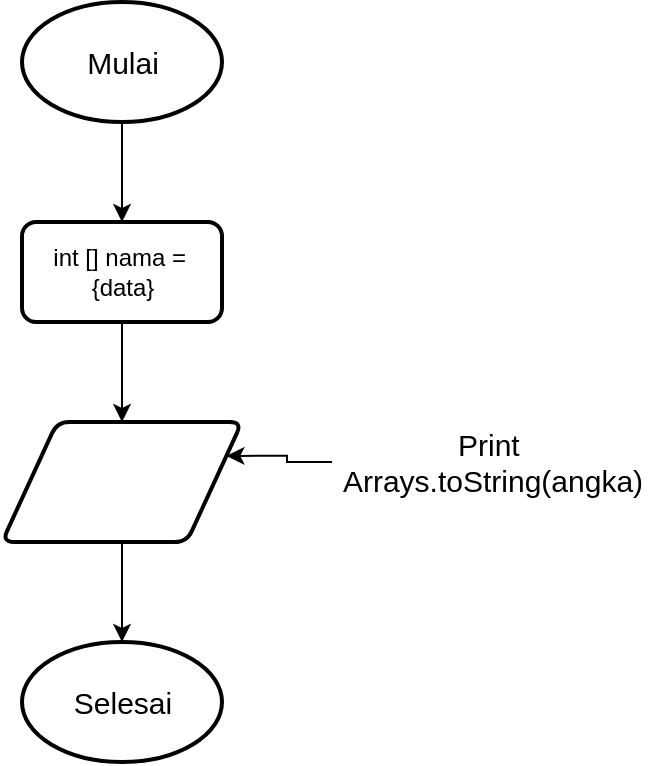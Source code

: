 <mxfile version="13.0.3" type="device"><diagram id="C5RBs43oDa-KdzZeNtuy" name="Page-1"><mxGraphModel dx="852" dy="534" grid="1" gridSize="10" guides="1" tooltips="1" connect="1" arrows="1" fold="1" page="1" pageScale="1" pageWidth="1169" pageHeight="827" math="0" shadow="0"><root><mxCell id="WIyWlLk6GJQsqaUBKTNV-0"/><mxCell id="WIyWlLk6GJQsqaUBKTNV-1" parent="WIyWlLk6GJQsqaUBKTNV-0"/><mxCell id="jq3QUwwjzG7gPQyIG939-3" style="edgeStyle=orthogonalEdgeStyle;rounded=0;orthogonalLoop=1;jettySize=auto;html=1;entryX=0.5;entryY=0;entryDx=0;entryDy=0;" parent="WIyWlLk6GJQsqaUBKTNV-1" source="jq3QUwwjzG7gPQyIG939-0" target="JThGJ-OxZPkmwy8dGd0H-0" edge="1"><mxGeometry relative="1" as="geometry"><mxPoint x="400" y="220" as="targetPoint"/></mxGeometry></mxCell><mxCell id="jq3QUwwjzG7gPQyIG939-0" value="" style="strokeWidth=2;html=1;shape=mxgraph.flowchart.start_1;whiteSpace=wrap;" parent="WIyWlLk6GJQsqaUBKTNV-1" vertex="1"><mxGeometry x="350" y="120" width="100" height="60" as="geometry"/></mxCell><mxCell id="jq3QUwwjzG7gPQyIG939-1" value="" style="strokeWidth=2;html=1;shape=mxgraph.flowchart.start_1;whiteSpace=wrap;" parent="WIyWlLk6GJQsqaUBKTNV-1" vertex="1"><mxGeometry x="350" y="440" width="100" height="60" as="geometry"/></mxCell><mxCell id="jq3QUwwjzG7gPQyIG939-4" style="edgeStyle=orthogonalEdgeStyle;rounded=0;orthogonalLoop=1;jettySize=auto;html=1;exitX=0.5;exitY=1;exitDx=0;exitDy=0;" parent="WIyWlLk6GJQsqaUBKTNV-1" source="JThGJ-OxZPkmwy8dGd0H-0" target="jq3QUwwjzG7gPQyIG939-5" edge="1"><mxGeometry relative="1" as="geometry"><mxPoint x="400" y="350" as="targetPoint"/><mxPoint x="400" y="290" as="sourcePoint"/></mxGeometry></mxCell><mxCell id="jq3QUwwjzG7gPQyIG939-6" style="edgeStyle=orthogonalEdgeStyle;rounded=0;orthogonalLoop=1;jettySize=auto;html=1;entryX=0.5;entryY=0;entryDx=0;entryDy=0;entryPerimeter=0;" parent="WIyWlLk6GJQsqaUBKTNV-1" source="jq3QUwwjzG7gPQyIG939-5" target="jq3QUwwjzG7gPQyIG939-1" edge="1"><mxGeometry relative="1" as="geometry"/></mxCell><mxCell id="jq3QUwwjzG7gPQyIG939-5" value="" style="shape=parallelogram;html=1;strokeWidth=2;perimeter=parallelogramPerimeter;whiteSpace=wrap;rounded=1;arcSize=12;size=0.23;" parent="WIyWlLk6GJQsqaUBKTNV-1" vertex="1"><mxGeometry x="340" y="330" width="120" height="60" as="geometry"/></mxCell><mxCell id="jq3QUwwjzG7gPQyIG939-8" value="&lt;font style=&quot;font-size: 15px&quot;&gt;Selesai&lt;/font&gt;" style="text;html=1;resizable=0;autosize=1;align=center;verticalAlign=middle;points=[];fillColor=none;strokeColor=none;rounded=0;" parent="WIyWlLk6GJQsqaUBKTNV-1" vertex="1"><mxGeometry x="370" y="460" width="60" height="20" as="geometry"/></mxCell><mxCell id="jq3QUwwjzG7gPQyIG939-13" style="edgeStyle=orthogonalEdgeStyle;rounded=0;orthogonalLoop=1;jettySize=auto;html=1;entryX=1;entryY=0.25;entryDx=0;entryDy=0;" parent="WIyWlLk6GJQsqaUBKTNV-1" source="jq3QUwwjzG7gPQyIG939-9" target="jq3QUwwjzG7gPQyIG939-5" edge="1"><mxGeometry relative="1" as="geometry"><mxPoint x="460" y="354" as="targetPoint"/></mxGeometry></mxCell><mxCell id="jq3QUwwjzG7gPQyIG939-9" value="&lt;font style=&quot;font-size: 15px&quot;&gt;Print&amp;nbsp;&lt;br&gt;Arrays.toString(angka)&lt;/font&gt;" style="text;html=1;resizable=0;autosize=1;align=center;verticalAlign=middle;points=[];fillColor=none;strokeColor=none;rounded=0;" parent="WIyWlLk6GJQsqaUBKTNV-1" vertex="1"><mxGeometry x="505" y="330" width="160" height="40" as="geometry"/></mxCell><mxCell id="jq3QUwwjzG7gPQyIG939-11" value="&lt;font style=&quot;font-size: 15px&quot;&gt;Mulai&lt;/font&gt;" style="text;html=1;resizable=0;autosize=1;align=center;verticalAlign=middle;points=[];fillColor=none;strokeColor=none;rounded=0;" parent="WIyWlLk6GJQsqaUBKTNV-1" vertex="1"><mxGeometry x="375" y="140" width="50" height="20" as="geometry"/></mxCell><mxCell id="JThGJ-OxZPkmwy8dGd0H-0" value="" style="rounded=1;whiteSpace=wrap;html=1;absoluteArcSize=1;arcSize=14;strokeWidth=2;" vertex="1" parent="WIyWlLk6GJQsqaUBKTNV-1"><mxGeometry x="350" y="230" width="100" height="50" as="geometry"/></mxCell><mxCell id="JThGJ-OxZPkmwy8dGd0H-2" value="int [] nama =&amp;nbsp;&lt;br&gt;{data}" style="text;html=1;resizable=0;autosize=1;align=center;verticalAlign=middle;points=[];fillColor=none;strokeColor=none;rounded=0;" vertex="1" parent="WIyWlLk6GJQsqaUBKTNV-1"><mxGeometry x="355" y="240" width="90" height="30" as="geometry"/></mxCell></root></mxGraphModel></diagram></mxfile>